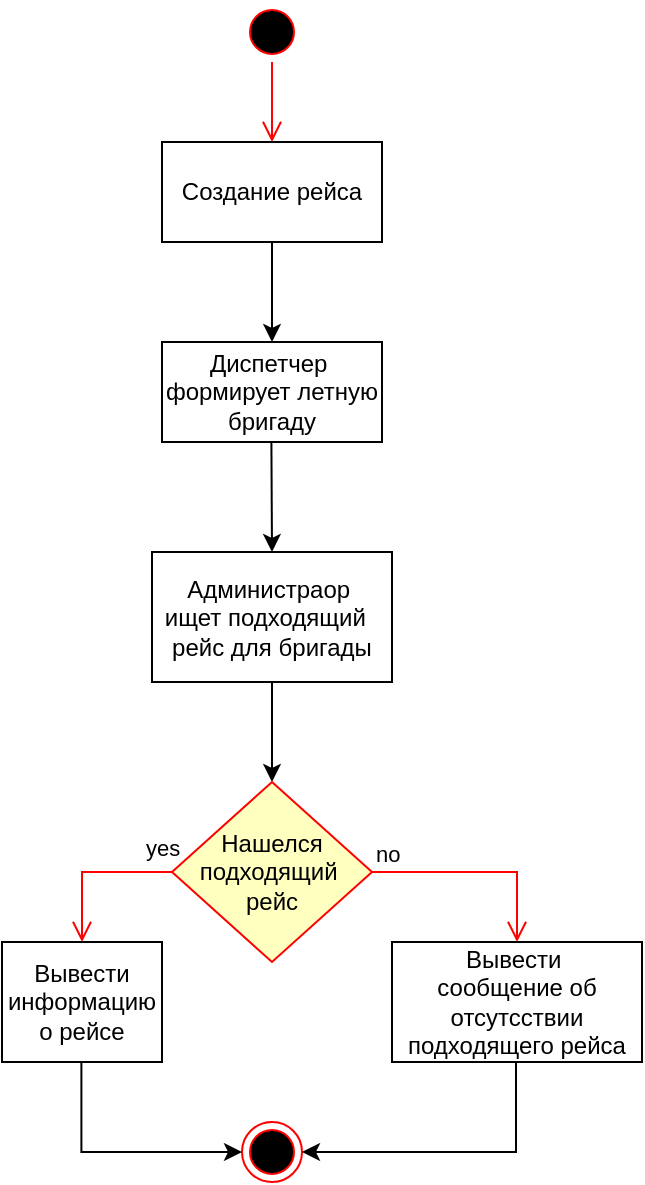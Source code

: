 <mxfile version="22.1.8" type="device">
  <diagram id="C5RBs43oDa-KdzZeNtuy" name="Page-1">
    <mxGraphModel dx="712" dy="744" grid="1" gridSize="10" guides="1" tooltips="1" connect="1" arrows="1" fold="1" page="1" pageScale="1" pageWidth="827" pageHeight="1169" math="0" shadow="0">
      <root>
        <mxCell id="WIyWlLk6GJQsqaUBKTNV-0" />
        <mxCell id="WIyWlLk6GJQsqaUBKTNV-1" parent="WIyWlLk6GJQsqaUBKTNV-0" />
        <mxCell id="y0qZH-wMQjxV35jG6V6o-94" value="" style="ellipse;html=1;shape=startState;fillColor=#000000;strokeColor=#ff0000;" vertex="1" parent="WIyWlLk6GJQsqaUBKTNV-1">
          <mxGeometry x="240" y="260" width="30" height="30" as="geometry" />
        </mxCell>
        <mxCell id="y0qZH-wMQjxV35jG6V6o-95" value="" style="edgeStyle=orthogonalEdgeStyle;html=1;verticalAlign=bottom;endArrow=open;endSize=8;strokeColor=#ff0000;rounded=0;" edge="1" source="y0qZH-wMQjxV35jG6V6o-94" parent="WIyWlLk6GJQsqaUBKTNV-1">
          <mxGeometry relative="1" as="geometry">
            <mxPoint x="255" y="330" as="targetPoint" />
          </mxGeometry>
        </mxCell>
        <mxCell id="y0qZH-wMQjxV35jG6V6o-96" value="Создание рейса" style="html=1;whiteSpace=wrap;" vertex="1" parent="WIyWlLk6GJQsqaUBKTNV-1">
          <mxGeometry x="200" y="330" width="110" height="50" as="geometry" />
        </mxCell>
        <mxCell id="y0qZH-wMQjxV35jG6V6o-98" value="" style="html=1;verticalAlign=bottom;endArrow=classic;rounded=0;exitX=0.5;exitY=1;exitDx=0;exitDy=0;endFill=1;" edge="1" parent="WIyWlLk6GJQsqaUBKTNV-1" source="y0qZH-wMQjxV35jG6V6o-96">
          <mxGeometry width="80" relative="1" as="geometry">
            <mxPoint x="270" y="447" as="sourcePoint" />
            <mxPoint x="255" y="430" as="targetPoint" />
            <Array as="points" />
            <mxPoint as="offset" />
          </mxGeometry>
        </mxCell>
        <mxCell id="y0qZH-wMQjxV35jG6V6o-99" value="Диспетчер&amp;nbsp;&lt;br&gt;формирует летную&lt;br&gt;бригаду" style="html=1;whiteSpace=wrap;" vertex="1" parent="WIyWlLk6GJQsqaUBKTNV-1">
          <mxGeometry x="200" y="430" width="110" height="50" as="geometry" />
        </mxCell>
        <mxCell id="y0qZH-wMQjxV35jG6V6o-100" value="" style="html=1;verticalAlign=bottom;endArrow=classic;rounded=0;exitX=0.5;exitY=1;exitDx=0;exitDy=0;endFill=1;entryX=0.5;entryY=0;entryDx=0;entryDy=0;" edge="1" parent="WIyWlLk6GJQsqaUBKTNV-1" target="y0qZH-wMQjxV35jG6V6o-101">
          <mxGeometry width="80" relative="1" as="geometry">
            <mxPoint x="254.7" y="480" as="sourcePoint" />
            <mxPoint x="254.7" y="530" as="targetPoint" />
            <Array as="points" />
            <mxPoint as="offset" />
          </mxGeometry>
        </mxCell>
        <mxCell id="y0qZH-wMQjxV35jG6V6o-110" style="edgeStyle=orthogonalEdgeStyle;rounded=0;orthogonalLoop=1;jettySize=auto;html=1;exitX=0.5;exitY=1;exitDx=0;exitDy=0;entryX=0.5;entryY=0;entryDx=0;entryDy=0;" edge="1" parent="WIyWlLk6GJQsqaUBKTNV-1" source="y0qZH-wMQjxV35jG6V6o-101" target="y0qZH-wMQjxV35jG6V6o-106">
          <mxGeometry relative="1" as="geometry" />
        </mxCell>
        <mxCell id="y0qZH-wMQjxV35jG6V6o-101" value="Администраор&amp;nbsp;&lt;br&gt;ищет подходящий&amp;nbsp;&amp;nbsp;&lt;br&gt;рейс для бригады" style="html=1;whiteSpace=wrap;" vertex="1" parent="WIyWlLk6GJQsqaUBKTNV-1">
          <mxGeometry x="195" y="535" width="120" height="65" as="geometry" />
        </mxCell>
        <mxCell id="y0qZH-wMQjxV35jG6V6o-106" value="Нашелся подходящий&amp;nbsp;&lt;br&gt;рейс" style="rhombus;whiteSpace=wrap;html=1;fontColor=#000000;fillColor=#ffffc0;strokeColor=#ff0000;" vertex="1" parent="WIyWlLk6GJQsqaUBKTNV-1">
          <mxGeometry x="205" y="650" width="100" height="90" as="geometry" />
        </mxCell>
        <mxCell id="y0qZH-wMQjxV35jG6V6o-107" value="no" style="edgeStyle=orthogonalEdgeStyle;html=1;align=left;verticalAlign=bottom;endArrow=open;endSize=8;strokeColor=#ff0000;rounded=0;entryX=0.5;entryY=0;entryDx=0;entryDy=0;" edge="1" source="y0qZH-wMQjxV35jG6V6o-106" parent="WIyWlLk6GJQsqaUBKTNV-1" target="y0qZH-wMQjxV35jG6V6o-112">
          <mxGeometry x="-1" relative="1" as="geometry">
            <mxPoint x="400" y="695" as="targetPoint" />
          </mxGeometry>
        </mxCell>
        <mxCell id="y0qZH-wMQjxV35jG6V6o-108" value="yes" style="edgeStyle=orthogonalEdgeStyle;html=1;align=left;verticalAlign=top;endArrow=open;endSize=8;strokeColor=#ff0000;rounded=0;exitX=0;exitY=0.5;exitDx=0;exitDy=0;" edge="1" source="y0qZH-wMQjxV35jG6V6o-106" parent="WIyWlLk6GJQsqaUBKTNV-1">
          <mxGeometry x="-0.625" y="-25" relative="1" as="geometry">
            <mxPoint x="160" y="730" as="targetPoint" />
            <Array as="points">
              <mxPoint x="160" y="695" />
            </Array>
            <mxPoint as="offset" />
          </mxGeometry>
        </mxCell>
        <mxCell id="y0qZH-wMQjxV35jG6V6o-111" value="Вывести информацию о рейсе" style="html=1;whiteSpace=wrap;" vertex="1" parent="WIyWlLk6GJQsqaUBKTNV-1">
          <mxGeometry x="120" y="730" width="80" height="60" as="geometry" />
        </mxCell>
        <mxCell id="y0qZH-wMQjxV35jG6V6o-112" value="Вывести&amp;nbsp;&lt;br&gt;сообщение об отсутсствии подходящего рейса" style="html=1;whiteSpace=wrap;" vertex="1" parent="WIyWlLk6GJQsqaUBKTNV-1">
          <mxGeometry x="315" y="730" width="125" height="60" as="geometry" />
        </mxCell>
        <mxCell id="y0qZH-wMQjxV35jG6V6o-113" value="" style="ellipse;html=1;shape=endState;fillColor=#000000;strokeColor=#ff0000;" vertex="1" parent="WIyWlLk6GJQsqaUBKTNV-1">
          <mxGeometry x="240" y="820" width="30" height="30" as="geometry" />
        </mxCell>
        <mxCell id="y0qZH-wMQjxV35jG6V6o-115" style="edgeStyle=orthogonalEdgeStyle;rounded=0;orthogonalLoop=1;jettySize=auto;html=1;exitX=0.5;exitY=1;exitDx=0;exitDy=0;entryX=0;entryY=0.5;entryDx=0;entryDy=0;" edge="1" parent="WIyWlLk6GJQsqaUBKTNV-1" target="y0qZH-wMQjxV35jG6V6o-113">
          <mxGeometry relative="1" as="geometry">
            <mxPoint x="159.7" y="790" as="sourcePoint" />
            <mxPoint x="160" y="840" as="targetPoint" />
            <Array as="points">
              <mxPoint x="160" y="835" />
            </Array>
          </mxGeometry>
        </mxCell>
        <mxCell id="y0qZH-wMQjxV35jG6V6o-116" style="edgeStyle=orthogonalEdgeStyle;rounded=0;orthogonalLoop=1;jettySize=auto;html=1;exitX=0.526;exitY=1;exitDx=0;exitDy=0;entryX=1;entryY=0.5;entryDx=0;entryDy=0;exitPerimeter=0;" edge="1" parent="WIyWlLk6GJQsqaUBKTNV-1" source="y0qZH-wMQjxV35jG6V6o-112" target="y0qZH-wMQjxV35jG6V6o-113">
          <mxGeometry relative="1" as="geometry">
            <mxPoint x="377.2" y="790" as="sourcePoint" />
            <mxPoint x="377.2" y="840" as="targetPoint" />
            <Array as="points">
              <mxPoint x="377" y="790" />
              <mxPoint x="377" y="835" />
            </Array>
          </mxGeometry>
        </mxCell>
      </root>
    </mxGraphModel>
  </diagram>
</mxfile>
